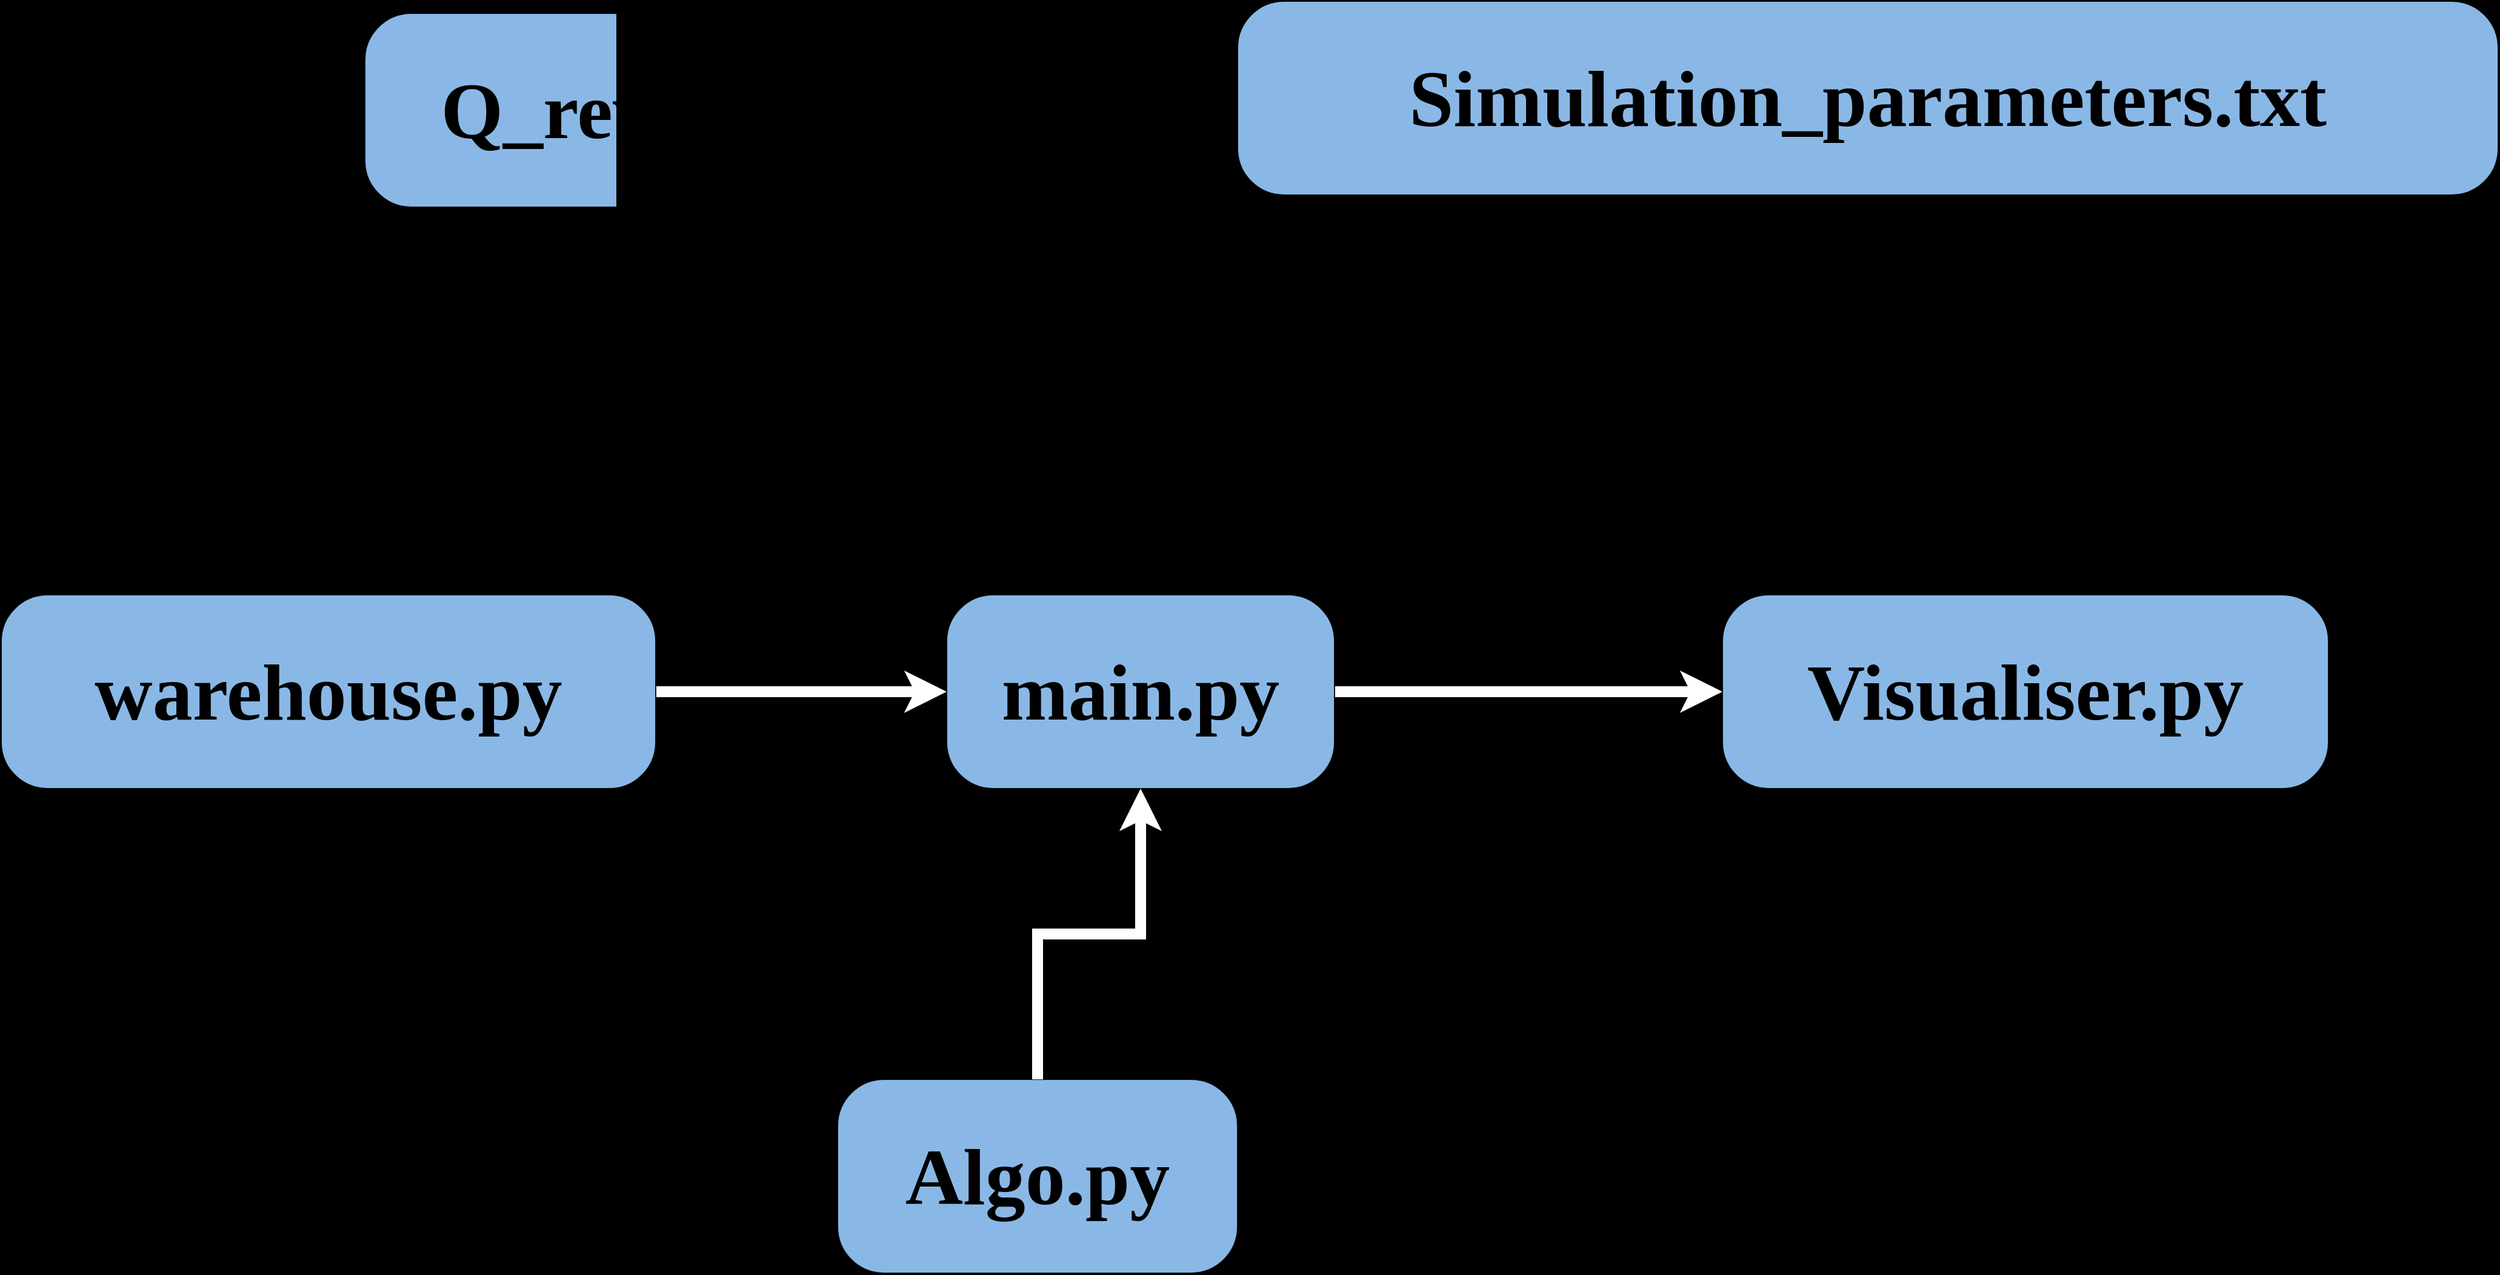 <mxfile version="14.2.9" type="github">
  <diagram id="Axaw1c1yG8BHVxGf_41Q" name="System overview">
    <mxGraphModel dx="2703" dy="1780" grid="1" gridSize="10" guides="1" tooltips="1" connect="1" arrows="1" fold="1" page="1" pageScale="1" pageWidth="2336" pageHeight="1654" background="#000000" math="0" shadow="0">
      <root>
        <mxCell id="0" />
        <mxCell id="1" parent="0" />
        <mxCell id="D55uIrlg8XAKscRB0JJY-7" style="edgeStyle=orthogonalEdgeStyle;rounded=0;orthogonalLoop=1;jettySize=auto;html=1;exitX=1;exitY=0.5;exitDx=0;exitDy=0;entryX=0;entryY=0.5;entryDx=0;entryDy=0;strokeColor=#FFFFFF;strokeWidth=9;" edge="1" parent="1" source="fk-Ki8HbiVKFgRnxKCto-11" target="D55uIrlg8XAKscRB0JJY-6">
          <mxGeometry relative="1" as="geometry" />
        </mxCell>
        <object label="&lt;b style=&quot;font-size: 66px;&quot;&gt;%Module%&lt;br style=&quot;font-size: 66px;&quot;&gt;&lt;/b&gt;" Module="main.py" Input_1="" Input_2="" Output_1="" Output_2="" placeholders="1" Comments="" id="fk-Ki8HbiVKFgRnxKCto-11">
          <mxCell style="rounded=1;whiteSpace=wrap;html=1;fontSize=66;fontFamily=Verdana;fillColor=#99CCFF;glass=0;shadow=0;sketch=0;strokeWidth=1;arcSize=24;opacity=90;" parent="1" vertex="1">
            <mxGeometry x="960" y="720" width="320" height="160" as="geometry" />
          </mxCell>
        </object>
        <mxCell id="D55uIrlg8XAKscRB0JJY-2" style="edgeStyle=orthogonalEdgeStyle;rounded=0;orthogonalLoop=1;jettySize=auto;html=1;exitX=1;exitY=0.5;exitDx=0;exitDy=0;entryX=0;entryY=0.5;entryDx=0;entryDy=0;strokeColor=#FFFFFF;strokeWidth=9;" edge="1" parent="1" source="D55uIrlg8XAKscRB0JJY-1" target="fk-Ki8HbiVKFgRnxKCto-11">
          <mxGeometry relative="1" as="geometry" />
        </mxCell>
        <object label="&lt;b style=&quot;font-size: 66px;&quot;&gt;%Module%&lt;br style=&quot;font-size: 66px;&quot;&gt;&lt;/b&gt;" Module="warehouse.py" Input_1="" Input_2="" Output_1="" Output_2="" placeholders="1" Comments="" id="D55uIrlg8XAKscRB0JJY-1">
          <mxCell style="rounded=1;whiteSpace=wrap;html=1;fontSize=66;fontFamily=Verdana;fillColor=#99CCFF;glass=0;shadow=0;sketch=0;strokeWidth=1;arcSize=24;opacity=90;" vertex="1" parent="1">
            <mxGeometry x="180" y="720" width="540" height="160" as="geometry" />
          </mxCell>
        </object>
        <object label="&lt;b style=&quot;font-size: 66px;&quot;&gt;%Module%&lt;br style=&quot;font-size: 66px;&quot;&gt;&lt;/b&gt;" Module="Q_reward.py" Input_1="" Input_2="" Output_1="" Output_2="" placeholders="1" Comments="" id="D55uIrlg8XAKscRB0JJY-3">
          <mxCell style="rounded=1;whiteSpace=wrap;html=1;fontSize=66;fontFamily=Verdana;fillColor=#99CCFF;glass=0;shadow=0;sketch=0;strokeWidth=1;arcSize=24;opacity=90;" vertex="1" parent="1">
            <mxGeometry x="480" y="240" width="500" height="160" as="geometry" />
          </mxCell>
        </object>
        <object label="&lt;b style=&quot;font-size: 66px;&quot;&gt;%Module%&lt;br style=&quot;font-size: 66px;&quot;&gt;&lt;/b&gt;" Module="Algo.py" Input_1="" Input_2="" Output_1="" Output_2="" placeholders="1" Comments="" id="D55uIrlg8XAKscRB0JJY-4">
          <mxCell style="rounded=1;whiteSpace=wrap;html=1;fontSize=66;fontFamily=Verdana;fillColor=#99CCFF;glass=0;shadow=0;sketch=0;strokeWidth=1;arcSize=24;opacity=90;" vertex="1" parent="1">
            <mxGeometry x="870" y="1120" width="330" height="160" as="geometry" />
          </mxCell>
        </object>
        <mxCell id="D55uIrlg8XAKscRB0JJY-5" style="edgeStyle=orthogonalEdgeStyle;rounded=0;orthogonalLoop=1;jettySize=auto;html=1;entryX=0.5;entryY=1;entryDx=0;entryDy=0;strokeColor=#FFFFFF;strokeWidth=9;exitX=0.5;exitY=0;exitDx=0;exitDy=0;" edge="1" parent="1" source="D55uIrlg8XAKscRB0JJY-4" target="fk-Ki8HbiVKFgRnxKCto-11">
          <mxGeometry relative="1" as="geometry">
            <mxPoint x="800" y="1020" as="sourcePoint" />
            <mxPoint x="970" y="810" as="targetPoint" />
          </mxGeometry>
        </mxCell>
        <object label="&lt;b style=&quot;font-size: 66px;&quot;&gt;%Module%&lt;br style=&quot;font-size: 66px;&quot;&gt;&lt;/b&gt;" Module="Visualiser.py" Input_1="" Input_2="" Output_1="" Output_2="" placeholders="1" Comments="" id="D55uIrlg8XAKscRB0JJY-6">
          <mxCell style="rounded=1;whiteSpace=wrap;html=1;fontSize=66;fontFamily=Verdana;fillColor=#99CCFF;glass=0;shadow=0;sketch=0;strokeWidth=1;arcSize=24;opacity=90;" vertex="1" parent="1">
            <mxGeometry x="1600" y="720" width="500" height="160" as="geometry" />
          </mxCell>
        </object>
        <object label="&lt;b style=&quot;font-size: 66px;&quot;&gt;%Module%&lt;br style=&quot;font-size: 66px;&quot;&gt;&lt;/b&gt;" Module="Simulation_parameters.txt" Input_1="" Input_2="" Output_1="" Output_2="" placeholders="1" Comments="" id="D55uIrlg8XAKscRB0JJY-8">
          <mxCell style="rounded=1;whiteSpace=wrap;html=1;fontSize=66;fontFamily=Verdana;fillColor=#99CCFF;glass=0;shadow=0;sketch=0;strokeWidth=1;arcSize=24;opacity=90;" vertex="1" parent="1">
            <mxGeometry x="1200" y="230" width="1040" height="160" as="geometry" />
          </mxCell>
        </object>
      </root>
    </mxGraphModel>
  </diagram>
</mxfile>
